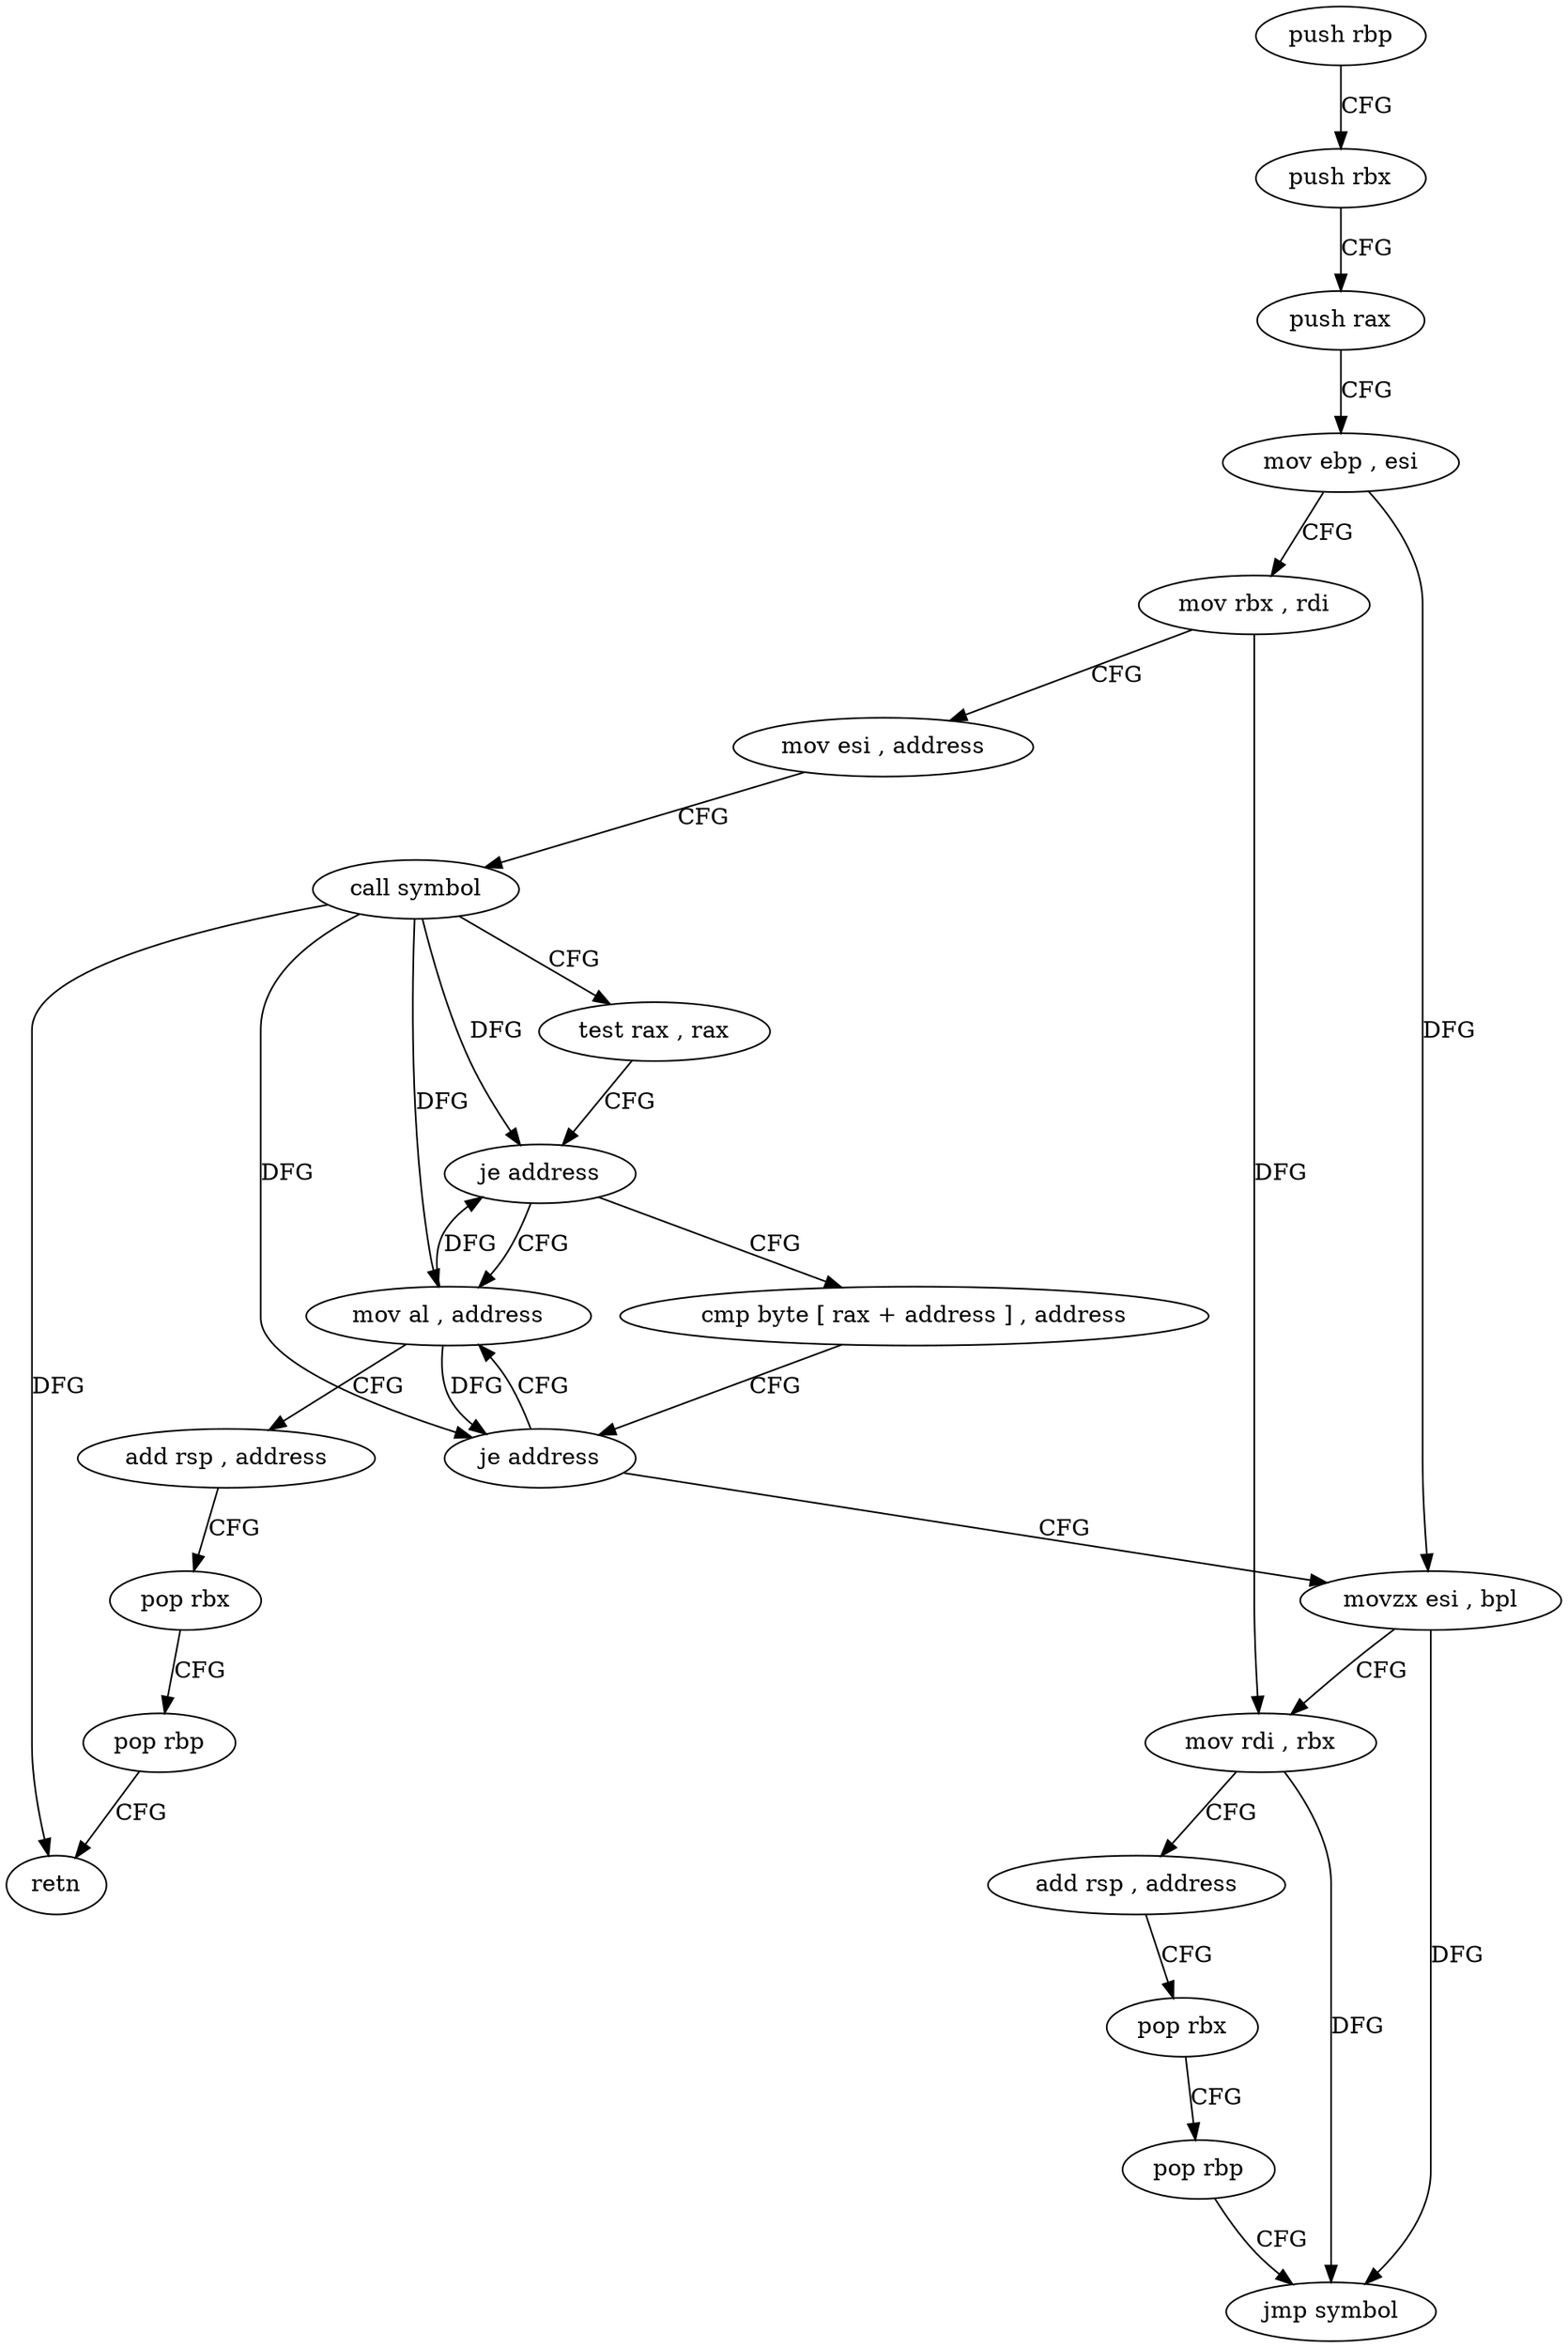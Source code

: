 digraph "func" {
"4250048" [label = "push rbp" ]
"4250049" [label = "push rbx" ]
"4250050" [label = "push rax" ]
"4250051" [label = "mov ebp , esi" ]
"4250053" [label = "mov rbx , rdi" ]
"4250056" [label = "mov esi , address" ]
"4250061" [label = "call symbol" ]
"4250066" [label = "test rax , rax" ]
"4250069" [label = "je address" ]
"4250077" [label = "mov al , address" ]
"4250071" [label = "cmp byte [ rax + address ] , address" ]
"4250079" [label = "add rsp , address" ]
"4250083" [label = "pop rbx" ]
"4250084" [label = "pop rbp" ]
"4250085" [label = "retn" ]
"4250075" [label = "je address" ]
"4250086" [label = "movzx esi , bpl" ]
"4250090" [label = "mov rdi , rbx" ]
"4250093" [label = "add rsp , address" ]
"4250097" [label = "pop rbx" ]
"4250098" [label = "pop rbp" ]
"4250099" [label = "jmp symbol" ]
"4250048" -> "4250049" [ label = "CFG" ]
"4250049" -> "4250050" [ label = "CFG" ]
"4250050" -> "4250051" [ label = "CFG" ]
"4250051" -> "4250053" [ label = "CFG" ]
"4250051" -> "4250086" [ label = "DFG" ]
"4250053" -> "4250056" [ label = "CFG" ]
"4250053" -> "4250090" [ label = "DFG" ]
"4250056" -> "4250061" [ label = "CFG" ]
"4250061" -> "4250066" [ label = "CFG" ]
"4250061" -> "4250069" [ label = "DFG" ]
"4250061" -> "4250077" [ label = "DFG" ]
"4250061" -> "4250085" [ label = "DFG" ]
"4250061" -> "4250075" [ label = "DFG" ]
"4250066" -> "4250069" [ label = "CFG" ]
"4250069" -> "4250077" [ label = "CFG" ]
"4250069" -> "4250071" [ label = "CFG" ]
"4250077" -> "4250079" [ label = "CFG" ]
"4250077" -> "4250069" [ label = "DFG" ]
"4250077" -> "4250075" [ label = "DFG" ]
"4250071" -> "4250075" [ label = "CFG" ]
"4250079" -> "4250083" [ label = "CFG" ]
"4250083" -> "4250084" [ label = "CFG" ]
"4250084" -> "4250085" [ label = "CFG" ]
"4250075" -> "4250086" [ label = "CFG" ]
"4250075" -> "4250077" [ label = "CFG" ]
"4250086" -> "4250090" [ label = "CFG" ]
"4250086" -> "4250099" [ label = "DFG" ]
"4250090" -> "4250093" [ label = "CFG" ]
"4250090" -> "4250099" [ label = "DFG" ]
"4250093" -> "4250097" [ label = "CFG" ]
"4250097" -> "4250098" [ label = "CFG" ]
"4250098" -> "4250099" [ label = "CFG" ]
}
